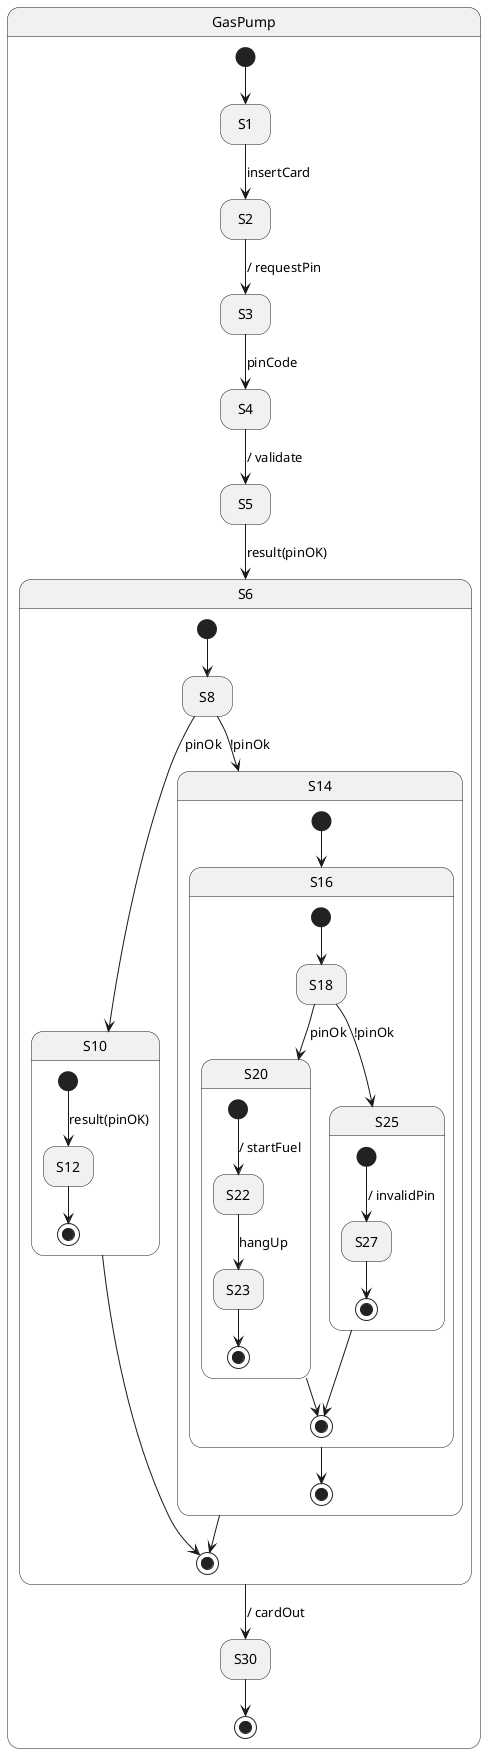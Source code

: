 @startuml
hide empty description
state GasPump {
[*] --> S1
S1 --> S2: insertCard
S2 --> S3: / requestPin
S3 --> S4: pinCode
S4 --> S5: / validate
S5 --> S6: result(pinOK)
state S6 {
[*] --> S8
S8 --> S10: pinOk
state S10 {
[*] --> S12: result(pinOK)
S12 --> [*]
}
S10 --> [*]
S8 --> S14: !pinOk
state S14 {
[*] --> S16
state S16 {
[*] --> S18
S18 --> S20: pinOk
state S20 {
[*] --> S22: / startFuel
S22 --> S23: hangUp
S23 --> [*]
}
S20 --> [*]
S18 --> S25: !pinOk
state S25 {
[*] --> S27: / invalidPin
S27 --> [*]
}
S25 --> [*]
}
S16 --> [*]
}
S14 --> [*]
}
S6 --> S30: / cardOut
S30 --> [*]
}
@enduml
